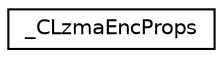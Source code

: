 digraph G
{
  edge [fontname="Helvetica",fontsize="10",labelfontname="Helvetica",labelfontsize="10"];
  node [fontname="Helvetica",fontsize="10",shape=record];
  rankdir="LR";
  Node1 [label="_CLzmaEncProps",height=0.2,width=0.4,color="black", fillcolor="white", style="filled",URL="$struct___c_lzma_enc_props.html"];
}
